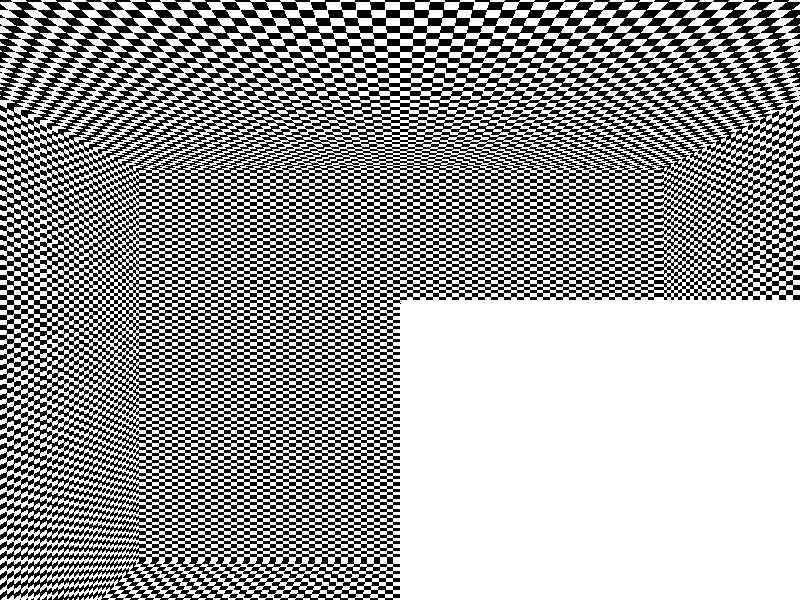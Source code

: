 #version 3.6; // 3.7
global_settings{assumed_gamma 1.0}
#default{ finish{ ambient 0.1 diffuse 0.9 }}
//------------------------------------------
#include "colors.inc"
#include "textures.inc"
#include "shapes.inc"
//------------------------------------------
// camera ----------------------------------
camera{ location  <20 ,20 ,40>
        look_at   <20 , 20 , 0>
        right x*image_width/image_height
        angle 75 }
// sun -------------------------------------
light_source{<20,20,20> color White}


#declare fenster = 
 // Round_Box Fenster
object{
 Round_Box(<0,0,0>,<20,20,20>, 0.125, 0)
 texture{
   	pigment{ color White}
   	finish { phong 1}
	}
  translate<0,0,30>
}

#declare raum = 
box{ <0,0,0>, <40,30,40>
     pigment{ checker
              color rgb<1,1,1>
              color rgb<1,1,1>*0
              scale <0.5,0.25,0.5> }
   }

difference {
object {
	raum
	rotate<0.0,0>
}

object {
	fenster
	rotate<0,0,0>
}
}
